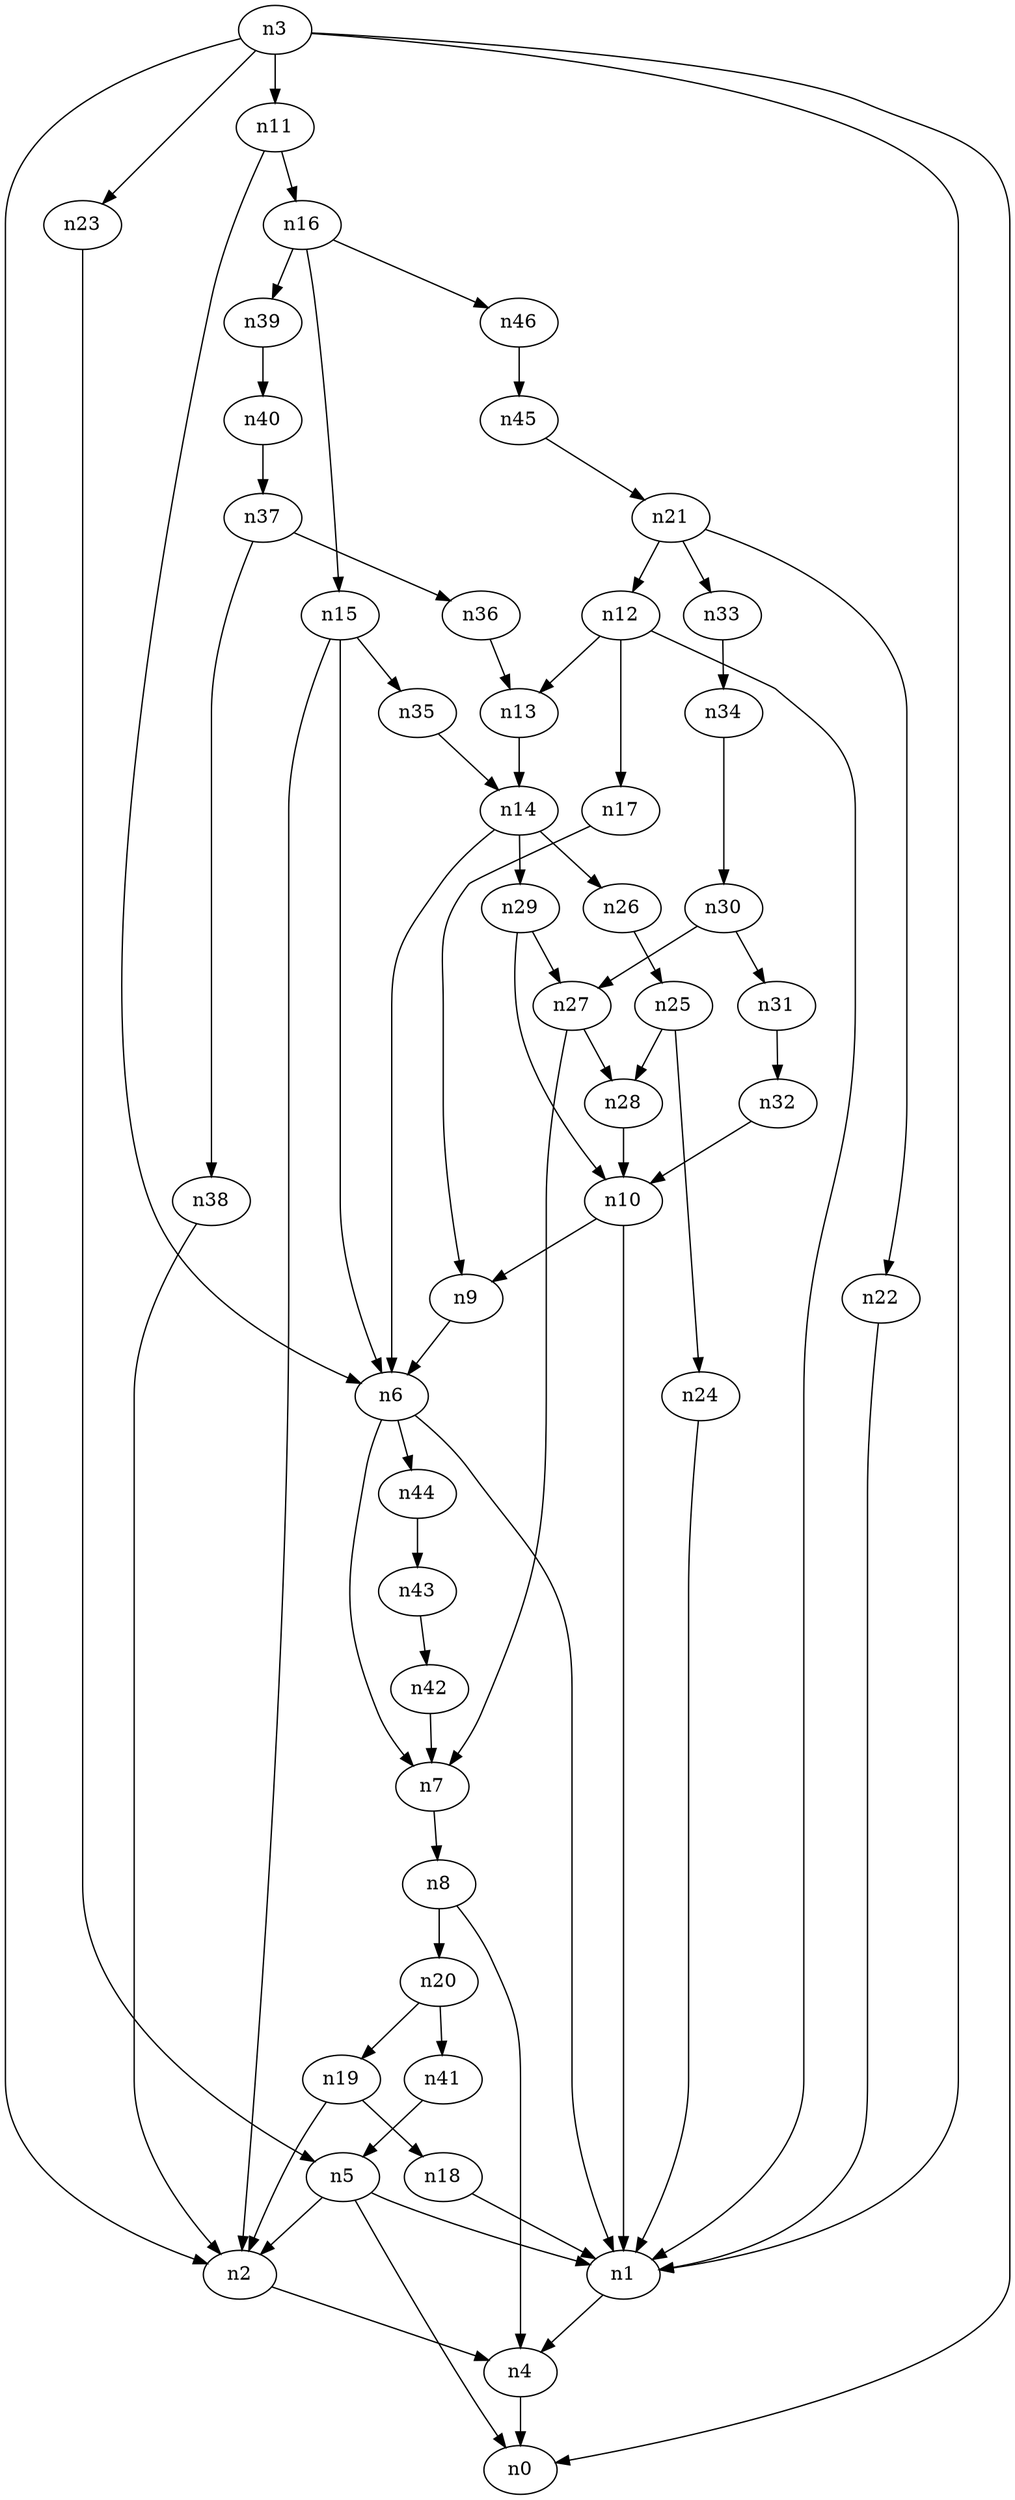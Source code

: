 digraph G {
	n1 -> n4	 [_graphml_id=e4];
	n2 -> n4	 [_graphml_id=e7];
	n3 -> n0	 [_graphml_id=e0];
	n3 -> n1	 [_graphml_id=e3];
	n3 -> n2	 [_graphml_id=e6];
	n3 -> n11	 [_graphml_id=e16];
	n3 -> n23	 [_graphml_id=e34];
	n4 -> n0	 [_graphml_id=e1];
	n5 -> n0	 [_graphml_id=e2];
	n5 -> n1	 [_graphml_id=e5];
	n5 -> n2	 [_graphml_id=e8];
	n6 -> n1	 [_graphml_id=e9];
	n6 -> n7	 [_graphml_id=e10];
	n6 -> n44	 [_graphml_id=e70];
	n7 -> n8	 [_graphml_id=e11];
	n8 -> n4	 [_graphml_id=e12];
	n8 -> n20	 [_graphml_id=e30];
	n9 -> n6	 [_graphml_id=e13];
	n10 -> n1	 [_graphml_id=e15];
	n10 -> n9	 [_graphml_id=e14];
	n11 -> n6	 [_graphml_id=e17];
	n11 -> n16	 [_graphml_id=e24];
	n12 -> n1	 [_graphml_id=e18];
	n12 -> n13	 [_graphml_id=e19];
	n12 -> n17	 [_graphml_id=e25];
	n13 -> n14	 [_graphml_id=e20];
	n14 -> n6	 [_graphml_id=e21];
	n14 -> n26	 [_graphml_id=e40];
	n14 -> n29	 [_graphml_id=e45];
	n15 -> n2	 [_graphml_id=e22];
	n15 -> n6	 [_graphml_id=e56];
	n15 -> n35	 [_graphml_id=e55];
	n16 -> n15	 [_graphml_id=e23];
	n16 -> n39	 [_graphml_id=e61];
	n16 -> n46	 [_graphml_id=e73];
	n17 -> n9	 [_graphml_id=e26];
	n18 -> n1	 [_graphml_id=e27];
	n19 -> n2	 [_graphml_id=e36];
	n19 -> n18	 [_graphml_id=e28];
	n20 -> n19	 [_graphml_id=e29];
	n20 -> n41	 [_graphml_id=e64];
	n21 -> n12	 [_graphml_id=e31];
	n21 -> n22	 [_graphml_id=e32];
	n21 -> n33	 [_graphml_id=e51];
	n22 -> n1	 [_graphml_id=e33];
	n23 -> n5	 [_graphml_id=e35];
	n24 -> n1	 [_graphml_id=e37];
	n25 -> n24	 [_graphml_id=e38];
	n25 -> n28	 [_graphml_id=e66];
	n26 -> n25	 [_graphml_id=e39];
	n27 -> n7	 [_graphml_id=e41];
	n27 -> n28	 [_graphml_id=e42];
	n28 -> n10	 [_graphml_id=e43];
	n29 -> n10	 [_graphml_id=e46];
	n29 -> n27	 [_graphml_id=e44];
	n30 -> n27	 [_graphml_id=e47];
	n30 -> n31	 [_graphml_id=e48];
	n31 -> n32	 [_graphml_id=e49];
	n32 -> n10	 [_graphml_id=e50];
	n33 -> n34	 [_graphml_id=e52];
	n34 -> n30	 [_graphml_id=e53];
	n35 -> n14	 [_graphml_id=e54];
	n36 -> n13	 [_graphml_id=e57];
	n37 -> n36	 [_graphml_id=e58];
	n37 -> n38	 [_graphml_id=e59];
	n38 -> n2	 [_graphml_id=e60];
	n39 -> n40	 [_graphml_id=e62];
	n40 -> n37	 [_graphml_id=e63];
	n41 -> n5	 [_graphml_id=e65];
	n42 -> n7	 [_graphml_id=e67];
	n43 -> n42	 [_graphml_id=e68];
	n44 -> n43	 [_graphml_id=e69];
	n45 -> n21	 [_graphml_id=e71];
	n46 -> n45	 [_graphml_id=e72];
}
